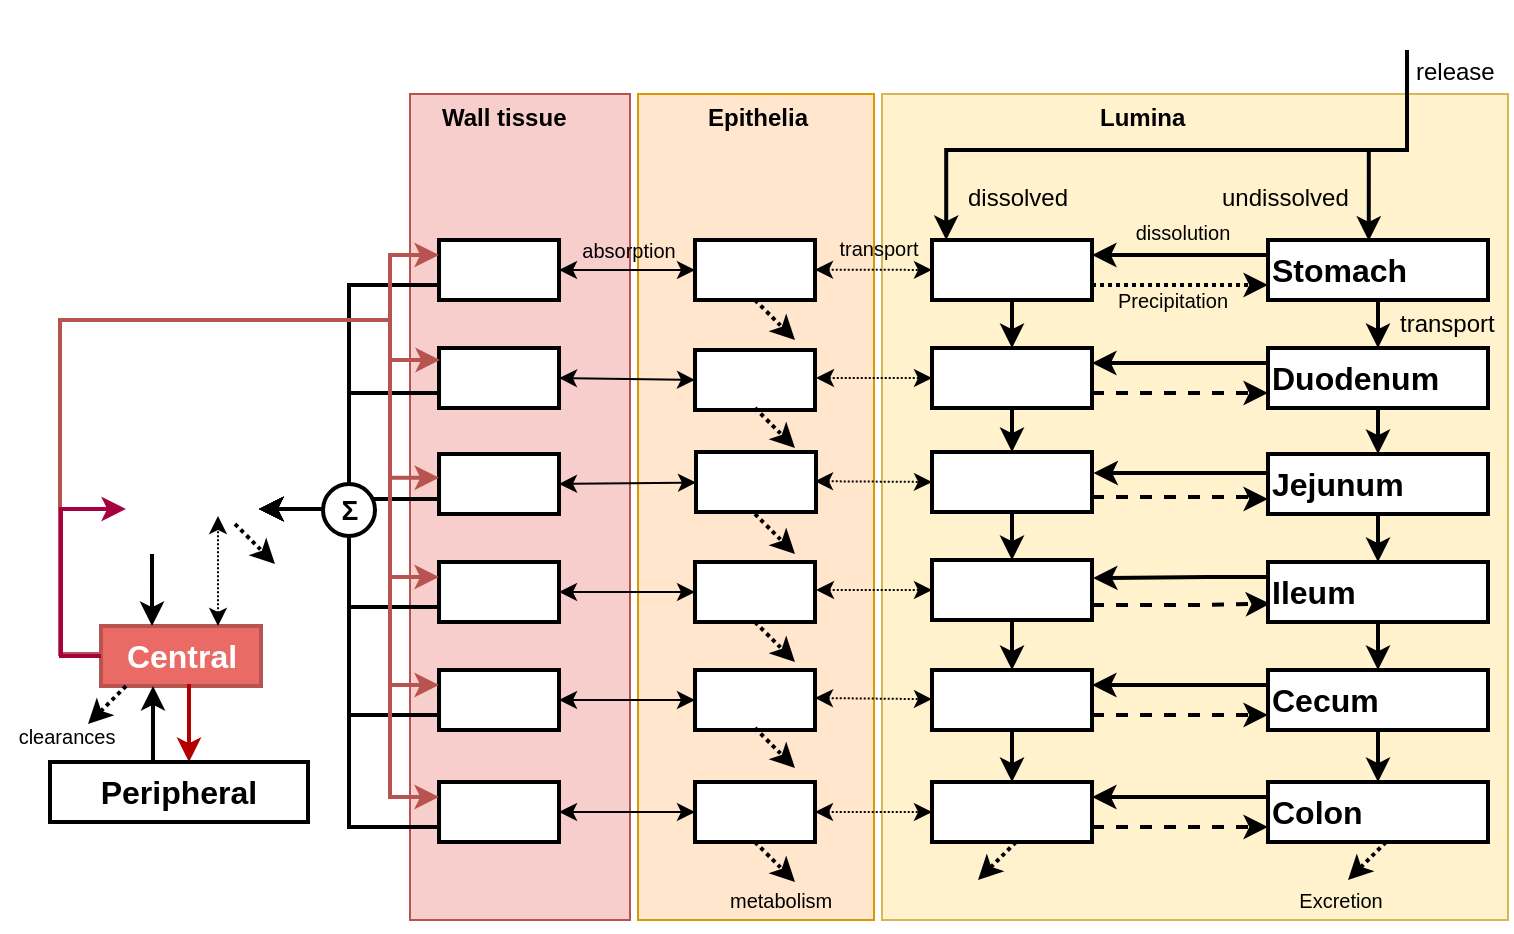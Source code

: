 <mxfile version="14.1.8" type="device"><diagram id="feJDzIhVXhdP_8N3P70W" name="Page-1"><mxGraphModel dx="1185" dy="662" grid="1" gridSize="10" guides="1" tooltips="1" connect="1" arrows="1" fold="1" page="1" pageScale="1" pageWidth="1100" pageHeight="850" math="0" shadow="0"><root><mxCell id="0"/><mxCell id="1" parent="0"/><mxCell id="ovDIgMxL3cKxbNedlY2S-65" value="&lt;font style=&quot;font-size: 16px&quot; color=&quot;#FFFFFF&quot;&gt;&lt;b&gt;Central&lt;/b&gt;&lt;/font&gt;" style="rounded=0;whiteSpace=wrap;html=1;align=center;strokeWidth=2;strokeColor=#b85450;fillColor=#EA6B66;" parent="1" vertex="1"><mxGeometry x="55.5" y="343" width="80" height="30" as="geometry"/></mxCell><mxCell id="BkieEEseHZLEPaHhBwmN-1" value="" style="shape=image;html=1;verticalAlign=top;verticalLabelPosition=bottom;labelBackgroundColor=#ffffff;imageAspect=0;image=https://cdn4.iconfinder.com/data/icons/medical-hand-drawn-1/37/medical_hand_drawn_icon_illustration-24-128.png" parent="1" vertex="1"><mxGeometry x="68" y="258" width="66.5" height="53" as="geometry"/></mxCell><mxCell id="Fu-mbSSyfLyFlv8CxGbZ-14" value="" style="rounded=0;whiteSpace=wrap;html=1;fillColor=#fff2cc;strokeColor=#d6b656;" parent="1" vertex="1"><mxGeometry x="446" y="77" width="313" height="413" as="geometry"/></mxCell><mxCell id="Fu-mbSSyfLyFlv8CxGbZ-13" value="" style="rounded=0;whiteSpace=wrap;html=1;fillColor=#ffe6cc;strokeColor=#d79b00;" parent="1" vertex="1"><mxGeometry x="324" y="77" width="118" height="413" as="geometry"/></mxCell><mxCell id="Fu-mbSSyfLyFlv8CxGbZ-11" value="" style="rounded=0;whiteSpace=wrap;html=1;fillColor=#f8cecc;strokeColor=#b85450;" parent="1" vertex="1"><mxGeometry x="210" y="77" width="110" height="413" as="geometry"/></mxCell><mxCell id="ovDIgMxL3cKxbNedlY2S-122" style="edgeStyle=orthogonalEdgeStyle;rounded=0;orthogonalLoop=1;jettySize=auto;html=1;exitX=0.5;exitY=1;exitDx=0;exitDy=0;entryX=0.5;entryY=0;entryDx=0;entryDy=0;startArrow=none;startFill=0;endArrow=classic;endFill=1;strokeColor=#000000;strokeWidth=2;" parent="1" source="ovDIgMxL3cKxbNedlY2S-1" target="ovDIgMxL3cKxbNedlY2S-2" edge="1"><mxGeometry relative="1" as="geometry"/></mxCell><mxCell id="ovDIgMxL3cKxbNedlY2S-135" style="edgeStyle=orthogonalEdgeStyle;rounded=0;orthogonalLoop=1;jettySize=auto;html=1;exitX=0;exitY=0.25;exitDx=0;exitDy=0;entryX=1;entryY=0.25;entryDx=0;entryDy=0;startArrow=none;startFill=0;endArrow=classic;endFill=1;strokeColor=#000000;strokeWidth=2;" parent="1" source="ovDIgMxL3cKxbNedlY2S-1" target="ovDIgMxL3cKxbNedlY2S-98" edge="1"><mxGeometry relative="1" as="geometry"><mxPoint x="593" y="157.5" as="targetPoint"/></mxGeometry></mxCell><mxCell id="ovDIgMxL3cKxbNedlY2S-1" value="&lt;b&gt;&lt;font style=&quot;font-size: 16px&quot;&gt;Stomach&lt;/font&gt;&lt;/b&gt;" style="rounded=0;whiteSpace=wrap;html=1;align=left;strokeWidth=2;" parent="1" vertex="1"><mxGeometry x="639" y="150" width="110" height="30" as="geometry"/></mxCell><mxCell id="ovDIgMxL3cKxbNedlY2S-123" style="edgeStyle=orthogonalEdgeStyle;rounded=0;orthogonalLoop=1;jettySize=auto;html=1;exitX=0.5;exitY=1;exitDx=0;exitDy=0;entryX=0.5;entryY=0;entryDx=0;entryDy=0;startArrow=none;startFill=0;endArrow=classic;endFill=1;strokeColor=#000000;strokeWidth=2;" parent="1" source="ovDIgMxL3cKxbNedlY2S-2" target="ovDIgMxL3cKxbNedlY2S-3" edge="1"><mxGeometry relative="1" as="geometry"/></mxCell><mxCell id="ovDIgMxL3cKxbNedlY2S-136" style="edgeStyle=orthogonalEdgeStyle;rounded=0;orthogonalLoop=1;jettySize=auto;html=1;exitX=0;exitY=0.25;exitDx=0;exitDy=0;entryX=1;entryY=0.25;entryDx=0;entryDy=0;startArrow=none;startFill=0;endArrow=classic;endFill=1;strokeColor=#000000;strokeWidth=2;" parent="1" source="ovDIgMxL3cKxbNedlY2S-2" target="ovDIgMxL3cKxbNedlY2S-92" edge="1"><mxGeometry relative="1" as="geometry"><mxPoint x="606" y="211.5" as="targetPoint"/></mxGeometry></mxCell><mxCell id="ovDIgMxL3cKxbNedlY2S-2" value="&lt;b&gt;&lt;font style=&quot;font-size: 16px&quot;&gt;Duodenum&lt;/font&gt;&lt;/b&gt;" style="rounded=0;whiteSpace=wrap;html=1;align=left;strokeWidth=2;" parent="1" vertex="1"><mxGeometry x="639" y="204" width="110" height="30" as="geometry"/></mxCell><mxCell id="ovDIgMxL3cKxbNedlY2S-124" style="edgeStyle=orthogonalEdgeStyle;rounded=0;orthogonalLoop=1;jettySize=auto;html=1;exitX=0.5;exitY=1;exitDx=0;exitDy=0;entryX=0.5;entryY=0;entryDx=0;entryDy=0;startArrow=none;startFill=0;endArrow=classic;endFill=1;strokeColor=#000000;strokeWidth=2;" parent="1" source="ovDIgMxL3cKxbNedlY2S-3" target="ovDIgMxL3cKxbNedlY2S-4" edge="1"><mxGeometry relative="1" as="geometry"/></mxCell><mxCell id="ovDIgMxL3cKxbNedlY2S-139" style="edgeStyle=orthogonalEdgeStyle;rounded=0;orthogonalLoop=1;jettySize=auto;html=1;exitX=0;exitY=0.25;exitDx=0;exitDy=0;entryX=1.009;entryY=0.35;entryDx=0;entryDy=0;entryPerimeter=0;startArrow=none;startFill=0;endArrow=classic;endFill=1;strokeColor=#000000;strokeWidth=2;" parent="1" source="ovDIgMxL3cKxbNedlY2S-3" target="ovDIgMxL3cKxbNedlY2S-99" edge="1"><mxGeometry relative="1" as="geometry"><mxPoint x="605.68" y="266.68" as="targetPoint"/><Array as="points"><mxPoint x="639" y="267"/></Array></mxGeometry></mxCell><mxCell id="ovDIgMxL3cKxbNedlY2S-3" value="&lt;font style=&quot;font-size: 16px&quot;&gt;&lt;b&gt;&lt;font style=&quot;font-size: 16px&quot;&gt;Jejunum&lt;/font&gt;&lt;/b&gt;&lt;/font&gt;" style="rounded=0;whiteSpace=wrap;html=1;align=left;strokeWidth=2;" parent="1" vertex="1"><mxGeometry x="639" y="257" width="110" height="30" as="geometry"/></mxCell><mxCell id="ovDIgMxL3cKxbNedlY2S-125" style="edgeStyle=orthogonalEdgeStyle;rounded=0;orthogonalLoop=1;jettySize=auto;html=1;exitX=0.5;exitY=1;exitDx=0;exitDy=0;entryX=0.5;entryY=0;entryDx=0;entryDy=0;startArrow=none;startFill=0;endArrow=classic;endFill=1;strokeColor=#000000;strokeWidth=2;" parent="1" source="ovDIgMxL3cKxbNedlY2S-4" target="ovDIgMxL3cKxbNedlY2S-5" edge="1"><mxGeometry relative="1" as="geometry"/></mxCell><mxCell id="ovDIgMxL3cKxbNedlY2S-140" style="edgeStyle=orthogonalEdgeStyle;rounded=0;orthogonalLoop=1;jettySize=auto;html=1;exitX=0;exitY=0.25;exitDx=0;exitDy=0;startArrow=none;startFill=0;endArrow=classic;endFill=1;strokeColor=#000000;strokeWidth=2;entryX=1.006;entryY=0.302;entryDx=0;entryDy=0;entryPerimeter=0;" parent="1" source="ovDIgMxL3cKxbNedlY2S-4" target="ovDIgMxL3cKxbNedlY2S-100" edge="1"><mxGeometry relative="1" as="geometry"><mxPoint x="574" y="319" as="targetPoint"/><Array as="points"><mxPoint x="609" y="319"/></Array></mxGeometry></mxCell><mxCell id="ovDIgMxL3cKxbNedlY2S-4" value="&lt;font style=&quot;font-size: 16px&quot;&gt;&lt;b&gt;Ileum&lt;/b&gt;&lt;/font&gt;" style="rounded=0;whiteSpace=wrap;html=1;align=left;strokeWidth=2;" parent="1" vertex="1"><mxGeometry x="639" y="311" width="110" height="30" as="geometry"/></mxCell><mxCell id="ovDIgMxL3cKxbNedlY2S-126" style="edgeStyle=orthogonalEdgeStyle;rounded=0;orthogonalLoop=1;jettySize=auto;html=1;exitX=0.5;exitY=1;exitDx=0;exitDy=0;entryX=0.5;entryY=0;entryDx=0;entryDy=0;startArrow=none;startFill=0;endArrow=classic;endFill=1;strokeColor=#000000;strokeWidth=2;" parent="1" source="ovDIgMxL3cKxbNedlY2S-5" target="ovDIgMxL3cKxbNedlY2S-7" edge="1"><mxGeometry relative="1" as="geometry"/></mxCell><mxCell id="ovDIgMxL3cKxbNedlY2S-141" style="edgeStyle=orthogonalEdgeStyle;rounded=0;orthogonalLoop=1;jettySize=auto;html=1;exitX=0;exitY=0.25;exitDx=0;exitDy=0;entryX=1;entryY=0.25;entryDx=0;entryDy=0;startArrow=none;startFill=0;endArrow=classic;endFill=1;strokeColor=#000000;strokeWidth=2;" parent="1" source="ovDIgMxL3cKxbNedlY2S-5" target="ovDIgMxL3cKxbNedlY2S-101" edge="1"><mxGeometry relative="1" as="geometry"><mxPoint x="606" y="372.5" as="targetPoint"/></mxGeometry></mxCell><mxCell id="ovDIgMxL3cKxbNedlY2S-5" value="&lt;b&gt;&lt;font style=&quot;font-size: 16px&quot;&gt;Cecum&lt;/font&gt;&lt;/b&gt;" style="rounded=0;whiteSpace=wrap;html=1;align=left;strokeWidth=2;" parent="1" vertex="1"><mxGeometry x="639" y="365" width="110" height="30" as="geometry"/></mxCell><mxCell id="ovDIgMxL3cKxbNedlY2S-142" style="edgeStyle=orthogonalEdgeStyle;rounded=0;orthogonalLoop=1;jettySize=auto;html=1;exitX=0;exitY=0.25;exitDx=0;exitDy=0;entryX=1;entryY=0.25;entryDx=0;entryDy=0;startArrow=none;startFill=0;endArrow=classic;endFill=1;strokeColor=#000000;strokeWidth=2;" parent="1" source="ovDIgMxL3cKxbNedlY2S-7" target="ovDIgMxL3cKxbNedlY2S-102" edge="1"><mxGeometry relative="1" as="geometry"><mxPoint x="606" y="428.5" as="targetPoint"/></mxGeometry></mxCell><mxCell id="ovDIgMxL3cKxbNedlY2S-7" value="&lt;b&gt;&lt;font style=&quot;font-size: 16px&quot;&gt;Colon&lt;/font&gt;&lt;/b&gt;" style="rounded=0;whiteSpace=wrap;html=1;align=left;strokeWidth=2;" parent="1" vertex="1"><mxGeometry x="639" y="421" width="110" height="30" as="geometry"/></mxCell><mxCell id="ovDIgMxL3cKxbNedlY2S-103" style="edgeStyle=orthogonalEdgeStyle;rounded=0;orthogonalLoop=1;jettySize=auto;html=1;exitX=0.5;exitY=1;exitDx=0;exitDy=0;endArrow=classic;endFill=1;strokeColor=#000000;strokeWidth=2;entryX=0.089;entryY=0.001;entryDx=0;entryDy=0;startArrow=none;startFill=0;entryPerimeter=0;" parent="1" target="ovDIgMxL3cKxbNedlY2S-98" edge="1"><mxGeometry relative="1" as="geometry"><Array as="points"><mxPoint x="709" y="105"/><mxPoint x="478" y="105"/></Array><mxPoint x="708.5" y="55" as="sourcePoint"/></mxGeometry></mxCell><mxCell id="ovDIgMxL3cKxbNedlY2S-104" style="edgeStyle=orthogonalEdgeStyle;rounded=0;orthogonalLoop=1;jettySize=auto;html=1;exitX=0.5;exitY=1;exitDx=0;exitDy=0;startArrow=none;startFill=0;endArrow=classic;endFill=1;strokeColor=#000000;strokeWidth=2;entryX=0.458;entryY=0.013;entryDx=0;entryDy=0;entryPerimeter=0;" parent="1" target="ovDIgMxL3cKxbNedlY2S-1" edge="1"><mxGeometry relative="1" as="geometry"><mxPoint x="674" y="135" as="targetPoint"/><Array as="points"><mxPoint x="709" y="105"/><mxPoint x="689" y="105"/></Array><mxPoint x="708.5" y="55" as="sourcePoint"/></mxGeometry></mxCell><mxCell id="ovDIgMxL3cKxbNedlY2S-21" value="" style="rounded=0;whiteSpace=wrap;html=1;align=left;strokeWidth=2;" parent="1" vertex="1"><mxGeometry x="352.5" y="150" width="60" height="30" as="geometry"/></mxCell><mxCell id="ovDIgMxL3cKxbNedlY2S-22" value="&lt;b&gt;Lumina&lt;/b&gt;" style="text;html=1;" parent="1" vertex="1"><mxGeometry x="553" y="75" width="50" height="20" as="geometry"/></mxCell><mxCell id="ovDIgMxL3cKxbNedlY2S-25" value="&lt;b&gt;Epithelia&lt;/b&gt;" style="text;html=1;" parent="1" vertex="1"><mxGeometry x="356.5" y="75" width="73.5" height="20" as="geometry"/></mxCell><mxCell id="ovDIgMxL3cKxbNedlY2S-28" value="" style="rounded=0;whiteSpace=wrap;html=1;align=left;strokeWidth=2;" parent="1" vertex="1"><mxGeometry x="352.5" y="205" width="60" height="30" as="geometry"/></mxCell><mxCell id="ovDIgMxL3cKxbNedlY2S-31" value="" style="rounded=0;whiteSpace=wrap;html=1;align=left;strokeWidth=2;" parent="1" vertex="1"><mxGeometry x="353" y="256" width="60" height="30" as="geometry"/></mxCell><mxCell id="ovDIgMxL3cKxbNedlY2S-34" value="" style="rounded=0;whiteSpace=wrap;html=1;align=left;strokeWidth=2;" parent="1" vertex="1"><mxGeometry x="352.5" y="311" width="60" height="30" as="geometry"/></mxCell><mxCell id="ovDIgMxL3cKxbNedlY2S-37" value="" style="rounded=0;whiteSpace=wrap;html=1;align=left;strokeWidth=2;" parent="1" vertex="1"><mxGeometry x="352.5" y="365" width="60" height="30" as="geometry"/></mxCell><mxCell id="ovDIgMxL3cKxbNedlY2S-40" value="" style="rounded=0;whiteSpace=wrap;html=1;align=left;strokeWidth=2;" parent="1" vertex="1"><mxGeometry x="352.5" y="421" width="60" height="30" as="geometry"/></mxCell><mxCell id="ovDIgMxL3cKxbNedlY2S-44" value="&lt;b&gt;Wall tissue&lt;br&gt;&lt;/b&gt;" style="text;html=1;strokeColor=none;fillColor=none;align=left;verticalAlign=middle;whiteSpace=wrap;rounded=0;" parent="1" vertex="1"><mxGeometry x="224" y="79" width="65.5" height="20" as="geometry"/></mxCell><mxCell id="ovDIgMxL3cKxbNedlY2S-60" style="edgeStyle=orthogonalEdgeStyle;rounded=0;orthogonalLoop=1;jettySize=auto;html=1;exitX=0;exitY=0.75;exitDx=0;exitDy=0;entryX=1;entryY=0.5;entryDx=0;entryDy=0;strokeWidth=2;strokeColor=#000000;" parent="1" source="ovDIgMxL3cKxbNedlY2S-45" target="BkieEEseHZLEPaHhBwmN-1" edge="1"><mxGeometry relative="1" as="geometry"/></mxCell><mxCell id="ovDIgMxL3cKxbNedlY2S-45" value="" style="rounded=0;whiteSpace=wrap;html=1;align=left;strokeWidth=2;" parent="1" vertex="1"><mxGeometry x="224.5" y="150" width="60" height="30" as="geometry"/></mxCell><mxCell id="ovDIgMxL3cKxbNedlY2S-46" value="" style="endArrow=classic;startArrow=classic;html=1;endFill=1;entryX=0;entryY=0.5;entryDx=0;entryDy=0;" parent="1" target="ovDIgMxL3cKxbNedlY2S-21" edge="1"><mxGeometry width="50" height="50" relative="1" as="geometry"><mxPoint x="284.5" y="165" as="sourcePoint"/><mxPoint x="316.5" y="165" as="targetPoint"/></mxGeometry></mxCell><mxCell id="ovDIgMxL3cKxbNedlY2S-59" style="edgeStyle=orthogonalEdgeStyle;rounded=0;orthogonalLoop=1;jettySize=auto;html=1;exitX=0;exitY=0.75;exitDx=0;exitDy=0;entryX=1;entryY=0.5;entryDx=0;entryDy=0;strokeWidth=2;strokeColor=#000000;" parent="1" source="ovDIgMxL3cKxbNedlY2S-48" target="BkieEEseHZLEPaHhBwmN-1" edge="1"><mxGeometry relative="1" as="geometry"/></mxCell><mxCell id="ovDIgMxL3cKxbNedlY2S-48" value="" style="rounded=0;whiteSpace=wrap;html=1;align=left;strokeWidth=2;" parent="1" vertex="1"><mxGeometry x="224.5" y="204" width="60" height="30" as="geometry"/></mxCell><mxCell id="ovDIgMxL3cKxbNedlY2S-49" value="" style="endArrow=classic;startArrow=classic;html=1;endFill=1;entryX=0;entryY=0.5;entryDx=0;entryDy=0;" parent="1" edge="1" target="ovDIgMxL3cKxbNedlY2S-28"><mxGeometry width="50" height="50" relative="1" as="geometry"><mxPoint x="284.5" y="219" as="sourcePoint"/><mxPoint x="316.5" y="219" as="targetPoint"/></mxGeometry></mxCell><mxCell id="ovDIgMxL3cKxbNedlY2S-61" style="edgeStyle=orthogonalEdgeStyle;rounded=0;orthogonalLoop=1;jettySize=auto;html=1;exitX=0;exitY=0.75;exitDx=0;exitDy=0;entryX=1;entryY=0.5;entryDx=0;entryDy=0;strokeWidth=2;fillColor=#e1d5e7;strokeColor=#000000;" parent="1" source="ovDIgMxL3cKxbNedlY2S-50" target="BkieEEseHZLEPaHhBwmN-1" edge="1"><mxGeometry relative="1" as="geometry"/></mxCell><mxCell id="ovDIgMxL3cKxbNedlY2S-50" value="" style="rounded=0;whiteSpace=wrap;html=1;align=left;strokeWidth=2;" parent="1" vertex="1"><mxGeometry x="224.5" y="257" width="60" height="30" as="geometry"/></mxCell><mxCell id="ovDIgMxL3cKxbNedlY2S-51" value="" style="endArrow=classic;startArrow=classic;html=1;exitX=1;exitY=0.5;exitDx=0;exitDy=0;endFill=1;" parent="1" source="ovDIgMxL3cKxbNedlY2S-50" edge="1" target="ovDIgMxL3cKxbNedlY2S-31"><mxGeometry width="50" height="50" relative="1" as="geometry"><mxPoint x="276.5" y="271.66" as="sourcePoint"/><mxPoint x="316.5" y="272" as="targetPoint"/></mxGeometry></mxCell><mxCell id="BkieEEseHZLEPaHhBwmN-5" style="edgeStyle=orthogonalEdgeStyle;rounded=0;orthogonalLoop=1;jettySize=auto;html=1;exitX=0;exitY=0.75;exitDx=0;exitDy=0;entryX=1;entryY=0.5;entryDx=0;entryDy=0;strokeWidth=2;" parent="1" source="ovDIgMxL3cKxbNedlY2S-52" target="BkieEEseHZLEPaHhBwmN-1" edge="1"><mxGeometry relative="1" as="geometry"/></mxCell><mxCell id="ovDIgMxL3cKxbNedlY2S-52" value="" style="rounded=0;whiteSpace=wrap;html=1;align=left;strokeWidth=2;" parent="1" vertex="1"><mxGeometry x="224.5" y="311" width="60" height="30" as="geometry"/></mxCell><mxCell id="ovDIgMxL3cKxbNedlY2S-53" value="" style="endArrow=classic;startArrow=classic;html=1;exitX=1;exitY=0.5;exitDx=0;exitDy=0;endFill=1;entryX=0;entryY=0.5;entryDx=0;entryDy=0;" parent="1" source="ovDIgMxL3cKxbNedlY2S-52" edge="1" target="ovDIgMxL3cKxbNedlY2S-34"><mxGeometry width="50" height="50" relative="1" as="geometry"><mxPoint x="276.5" y="325.66" as="sourcePoint"/><mxPoint x="316.5" y="326" as="targetPoint"/></mxGeometry></mxCell><mxCell id="BkieEEseHZLEPaHhBwmN-7" style="edgeStyle=orthogonalEdgeStyle;rounded=0;orthogonalLoop=1;jettySize=auto;html=1;exitX=0;exitY=0.75;exitDx=0;exitDy=0;entryX=1;entryY=0.5;entryDx=0;entryDy=0;strokeWidth=2;" parent="1" source="ovDIgMxL3cKxbNedlY2S-54" target="BkieEEseHZLEPaHhBwmN-1" edge="1"><mxGeometry relative="1" as="geometry"/></mxCell><mxCell id="ovDIgMxL3cKxbNedlY2S-54" value="" style="rounded=0;whiteSpace=wrap;html=1;align=left;strokeWidth=2;" parent="1" vertex="1"><mxGeometry x="224.5" y="365" width="60" height="30" as="geometry"/></mxCell><mxCell id="ovDIgMxL3cKxbNedlY2S-55" value="" style="endArrow=classic;startArrow=classic;html=1;exitX=1;exitY=0.5;exitDx=0;exitDy=0;endFill=1;entryX=0;entryY=0.5;entryDx=0;entryDy=0;" parent="1" source="ovDIgMxL3cKxbNedlY2S-54" edge="1" target="ovDIgMxL3cKxbNedlY2S-37"><mxGeometry width="50" height="50" relative="1" as="geometry"><mxPoint x="276.5" y="379.66" as="sourcePoint"/><mxPoint x="316.5" y="380" as="targetPoint"/></mxGeometry></mxCell><mxCell id="BkieEEseHZLEPaHhBwmN-6" style="edgeStyle=orthogonalEdgeStyle;rounded=0;orthogonalLoop=1;jettySize=auto;html=1;exitX=0;exitY=0.75;exitDx=0;exitDy=0;entryX=1;entryY=0.5;entryDx=0;entryDy=0;strokeWidth=2;" parent="1" source="ovDIgMxL3cKxbNedlY2S-56" target="BkieEEseHZLEPaHhBwmN-1" edge="1"><mxGeometry relative="1" as="geometry"/></mxCell><mxCell id="ovDIgMxL3cKxbNedlY2S-56" value="" style="rounded=0;whiteSpace=wrap;html=1;align=left;strokeWidth=2;" parent="1" vertex="1"><mxGeometry x="224.5" y="421" width="60" height="30" as="geometry"/></mxCell><mxCell id="ovDIgMxL3cKxbNedlY2S-57" value="" style="endArrow=classic;startArrow=classic;html=1;endFill=1;entryX=0;entryY=0.5;entryDx=0;entryDy=0;" parent="1" edge="1" target="ovDIgMxL3cKxbNedlY2S-40"><mxGeometry width="50" height="50" relative="1" as="geometry"><mxPoint x="284.5" y="436" as="sourcePoint"/><mxPoint x="316.5" y="436" as="targetPoint"/></mxGeometry></mxCell><mxCell id="ovDIgMxL3cKxbNedlY2S-146" style="edgeStyle=orthogonalEdgeStyle;rounded=0;orthogonalLoop=1;jettySize=auto;html=1;entryX=0.194;entryY=0;entryDx=0;entryDy=0;startArrow=none;startFill=0;endArrow=classic;endFill=1;strokeColor=#000000;strokeWidth=2;entryPerimeter=0;" parent="1" edge="1"><mxGeometry relative="1" as="geometry"><mxPoint x="81" y="320" as="sourcePoint"/><mxPoint x="81.02" y="343" as="targetPoint"/><Array as="points"><mxPoint x="81" y="307"/></Array></mxGeometry></mxCell><mxCell id="ovDIgMxL3cKxbNedlY2S-148" style="edgeStyle=orthogonalEdgeStyle;rounded=0;orthogonalLoop=1;jettySize=auto;html=1;exitX=0;exitY=0.5;exitDx=0;exitDy=0;entryX=0;entryY=0.25;entryDx=0;entryDy=0;startArrow=none;startFill=0;endArrow=classic;endFill=1;strokeColor=#b85450;strokeWidth=2;fillColor=#f8cecc;" parent="1" source="ovDIgMxL3cKxbNedlY2S-65" target="ovDIgMxL3cKxbNedlY2S-45" edge="1"><mxGeometry relative="1" as="geometry"><Array as="points"><mxPoint x="35" y="357"/><mxPoint x="35" y="190"/><mxPoint x="200" y="190"/><mxPoint x="200" y="158"/></Array></mxGeometry></mxCell><mxCell id="ovDIgMxL3cKxbNedlY2S-149" style="edgeStyle=orthogonalEdgeStyle;rounded=0;orthogonalLoop=1;jettySize=auto;html=1;exitX=0;exitY=0.5;exitDx=0;exitDy=0;startArrow=none;startFill=0;endArrow=classic;endFill=1;strokeColor=#b85450;strokeWidth=2;fillColor=#f8cecc;" parent="1" source="ovDIgMxL3cKxbNedlY2S-65" edge="1"><mxGeometry relative="1" as="geometry"><mxPoint x="225" y="210" as="targetPoint"/><Array as="points"><mxPoint x="35" y="357"/><mxPoint x="35" y="190"/><mxPoint x="200" y="190"/><mxPoint x="200" y="210"/></Array></mxGeometry></mxCell><mxCell id="ovDIgMxL3cKxbNedlY2S-150" style="edgeStyle=orthogonalEdgeStyle;rounded=0;orthogonalLoop=1;jettySize=auto;html=1;exitX=0;exitY=0.5;exitDx=0;exitDy=0;entryX=0.001;entryY=0.395;entryDx=0;entryDy=0;entryPerimeter=0;startArrow=none;startFill=0;endArrow=classic;endFill=1;strokeColor=#b85450;strokeWidth=2;fillColor=#f8cecc;" parent="1" source="ovDIgMxL3cKxbNedlY2S-65" target="ovDIgMxL3cKxbNedlY2S-50" edge="1"><mxGeometry relative="1" as="geometry"><Array as="points"><mxPoint x="35" y="357"/><mxPoint x="35" y="190"/><mxPoint x="200" y="190"/><mxPoint x="200" y="269"/></Array></mxGeometry></mxCell><mxCell id="ovDIgMxL3cKxbNedlY2S-151" style="edgeStyle=orthogonalEdgeStyle;rounded=0;orthogonalLoop=1;jettySize=auto;html=1;exitX=0;exitY=0.5;exitDx=0;exitDy=0;entryX=0;entryY=0.25;entryDx=0;entryDy=0;startArrow=none;startFill=0;endArrow=classic;endFill=1;strokeColor=#b85450;strokeWidth=2;fillColor=#f8cecc;" parent="1" source="ovDIgMxL3cKxbNedlY2S-65" target="ovDIgMxL3cKxbNedlY2S-52" edge="1"><mxGeometry relative="1" as="geometry"><Array as="points"><mxPoint x="35" y="357"/><mxPoint x="35" y="190"/><mxPoint x="200" y="190"/><mxPoint x="200" y="319"/></Array></mxGeometry></mxCell><mxCell id="ovDIgMxL3cKxbNedlY2S-152" style="edgeStyle=orthogonalEdgeStyle;rounded=0;orthogonalLoop=1;jettySize=auto;html=1;exitX=0;exitY=0.5;exitDx=0;exitDy=0;entryX=0;entryY=0.25;entryDx=0;entryDy=0;startArrow=none;startFill=0;endArrow=classic;endFill=1;strokeColor=#b85450;strokeWidth=2;fillColor=#f8cecc;" parent="1" source="ovDIgMxL3cKxbNedlY2S-65" target="ovDIgMxL3cKxbNedlY2S-54" edge="1"><mxGeometry relative="1" as="geometry"><Array as="points"><mxPoint x="35" y="357"/><mxPoint x="35" y="190"/><mxPoint x="200" y="190"/><mxPoint x="200" y="373"/></Array></mxGeometry></mxCell><mxCell id="ovDIgMxL3cKxbNedlY2S-153" style="edgeStyle=orthogonalEdgeStyle;rounded=0;orthogonalLoop=1;jettySize=auto;html=1;exitX=0;exitY=0.5;exitDx=0;exitDy=0;entryX=0;entryY=0.25;entryDx=0;entryDy=0;startArrow=none;startFill=0;endArrow=classic;endFill=1;strokeColor=#b85450;strokeWidth=2;fillColor=#f8cecc;" parent="1" source="ovDIgMxL3cKxbNedlY2S-65" target="ovDIgMxL3cKxbNedlY2S-56" edge="1"><mxGeometry relative="1" as="geometry"><Array as="points"><mxPoint x="35" y="357"/><mxPoint x="35" y="190"/><mxPoint x="200" y="190"/><mxPoint x="200" y="429"/></Array></mxGeometry></mxCell><mxCell id="ovDIgMxL3cKxbNedlY2S-157" style="edgeStyle=orthogonalEdgeStyle;rounded=0;orthogonalLoop=1;jettySize=auto;html=1;exitX=0.5;exitY=1;exitDx=0;exitDy=0;entryX=0.5;entryY=0;entryDx=0;entryDy=0;startArrow=none;startFill=0;endArrow=classic;endFill=1;strokeColor=#B20000;strokeWidth=2;fillColor=#e51400;" parent="1" edge="1"><mxGeometry relative="1" as="geometry"><mxPoint x="98.5" y="373" as="sourcePoint"/><mxPoint x="99.5" y="411" as="targetPoint"/></mxGeometry></mxCell><mxCell id="p6-bdPZ63ky-ybwh63Q7-3" style="edgeStyle=orthogonalEdgeStyle;rounded=0;orthogonalLoop=1;jettySize=auto;html=1;exitX=0;exitY=0.5;exitDx=0;exitDy=0;entryX=0;entryY=0.5;entryDx=0;entryDy=0;fillColor=#d80073;strokeColor=#A50040;strokeWidth=2;" parent="1" source="ovDIgMxL3cKxbNedlY2S-65" target="BkieEEseHZLEPaHhBwmN-1" edge="1"><mxGeometry relative="1" as="geometry"/></mxCell><mxCell id="ovDIgMxL3cKxbNedlY2S-79" style="edgeStyle=orthogonalEdgeStyle;rounded=0;orthogonalLoop=1;jettySize=auto;html=1;entryX=0.5;entryY=1;entryDx=0;entryDy=0;strokeColor=#000000;strokeWidth=2;" parent="1" edge="1"><mxGeometry relative="1" as="geometry"><mxPoint x="81.5" y="418" as="sourcePoint"/><mxPoint x="81.5" y="373" as="targetPoint"/><Array as="points"><mxPoint x="81.5" y="397"/><mxPoint x="81.5" y="397"/></Array></mxGeometry></mxCell><mxCell id="ovDIgMxL3cKxbNedlY2S-77" value="&lt;font style=&quot;font-size: 16px&quot;&gt;&lt;b&gt;Peripheral&lt;/b&gt;&lt;/font&gt;" style="rounded=0;whiteSpace=wrap;html=1;align=center;strokeWidth=2;" parent="1" vertex="1"><mxGeometry x="30" y="411" width="129" height="30" as="geometry"/></mxCell><mxCell id="ovDIgMxL3cKxbNedlY2S-81" value="" style="endArrow=classic;html=1;dashed=1;strokeColor=#000000;strokeWidth=2;dashPattern=1 1;" parent="1" edge="1"><mxGeometry width="50" height="50" relative="1" as="geometry"><mxPoint x="382.5" y="451" as="sourcePoint"/><mxPoint x="402.5" y="471" as="targetPoint"/><Array as="points"><mxPoint x="392.5" y="461"/></Array></mxGeometry></mxCell><mxCell id="ovDIgMxL3cKxbNedlY2S-82" value="" style="endArrow=classic;html=1;dashed=1;strokeColor=#000000;strokeWidth=2;dashPattern=1 1;" parent="1" edge="1"><mxGeometry width="50" height="50" relative="1" as="geometry"><mxPoint x="382.5" y="394" as="sourcePoint"/><mxPoint x="402.5" y="414" as="targetPoint"/><Array as="points"><mxPoint x="392.5" y="404"/></Array></mxGeometry></mxCell><mxCell id="ovDIgMxL3cKxbNedlY2S-83" value="" style="endArrow=classic;html=1;dashed=1;strokeColor=#000000;strokeWidth=2;dashPattern=1 1;" parent="1" edge="1"><mxGeometry width="50" height="50" relative="1" as="geometry"><mxPoint x="382.5" y="341" as="sourcePoint"/><mxPoint x="402.5" y="361.0" as="targetPoint"/><Array as="points"><mxPoint x="392.5" y="351"/></Array></mxGeometry></mxCell><mxCell id="ovDIgMxL3cKxbNedlY2S-84" value="" style="endArrow=classic;html=1;dashed=1;strokeColor=#000000;strokeWidth=2;dashPattern=1 1;" parent="1" edge="1"><mxGeometry width="50" height="50" relative="1" as="geometry"><mxPoint x="382.5" y="287" as="sourcePoint"/><mxPoint x="402.5" y="307.0" as="targetPoint"/><Array as="points"><mxPoint x="392.5" y="297"/></Array></mxGeometry></mxCell><mxCell id="ovDIgMxL3cKxbNedlY2S-85" value="" style="endArrow=classic;html=1;dashed=1;strokeColor=#000000;strokeWidth=2;dashPattern=1 1;" parent="1" edge="1"><mxGeometry width="50" height="50" relative="1" as="geometry"><mxPoint x="382.5" y="234" as="sourcePoint"/><mxPoint x="402.5" y="254.0" as="targetPoint"/><Array as="points"><mxPoint x="392.5" y="244"/></Array></mxGeometry></mxCell><mxCell id="ovDIgMxL3cKxbNedlY2S-86" value="" style="endArrow=classic;html=1;dashed=1;strokeColor=#000000;strokeWidth=2;dashPattern=1 1;" parent="1" edge="1"><mxGeometry width="50" height="50" relative="1" as="geometry"><mxPoint x="382.5" y="180" as="sourcePoint"/><mxPoint x="402.5" y="200.0" as="targetPoint"/><Array as="points"><mxPoint x="392.5" y="190"/></Array></mxGeometry></mxCell><mxCell id="ovDIgMxL3cKxbNedlY2S-90" value="&lt;b&gt;&lt;font style=&quot;font-size: 14px&quot;&gt;Σ&lt;/font&gt;&lt;/b&gt;" style="ellipse;whiteSpace=wrap;html=1;aspect=fixed;strokeWidth=2;align=center;" parent="1" vertex="1"><mxGeometry x="166.5" y="272" width="26" height="26" as="geometry"/></mxCell><mxCell id="ovDIgMxL3cKxbNedlY2S-105" style="edgeStyle=orthogonalEdgeStyle;rounded=0;orthogonalLoop=1;jettySize=auto;html=1;exitX=1;exitY=0.75;exitDx=0;exitDy=0;entryX=0;entryY=0.75;entryDx=0;entryDy=0;startArrow=none;startFill=0;endArrow=classic;endFill=1;strokeColor=#000000;strokeWidth=2;dashed=1;" parent="1" source="ovDIgMxL3cKxbNedlY2S-92" target="ovDIgMxL3cKxbNedlY2S-2" edge="1"><mxGeometry relative="1" as="geometry"><mxPoint x="606" y="226.5" as="sourcePoint"/></mxGeometry></mxCell><mxCell id="ovDIgMxL3cKxbNedlY2S-93" value="undissolved" style="text;html=1;" parent="1" vertex="1"><mxGeometry x="614" y="115" width="50" height="20" as="geometry"/></mxCell><mxCell id="ovDIgMxL3cKxbNedlY2S-95" value="dissolved" style="text;html=1;" parent="1" vertex="1"><mxGeometry x="487" y="115" width="50" height="20" as="geometry"/></mxCell><mxCell id="ovDIgMxL3cKxbNedlY2S-111" style="edgeStyle=orthogonalEdgeStyle;rounded=0;orthogonalLoop=1;jettySize=auto;html=1;exitX=1;exitY=0.75;exitDx=0;exitDy=0;entryX=0;entryY=0.75;entryDx=0;entryDy=0;startArrow=none;startFill=0;endArrow=classic;endFill=1;strokeColor=#000000;strokeWidth=2;dashed=1;dashPattern=1 1;" parent="1" source="ovDIgMxL3cKxbNedlY2S-98" target="ovDIgMxL3cKxbNedlY2S-1" edge="1"><mxGeometry relative="1" as="geometry"><mxPoint x="593" y="172.5" as="sourcePoint"/></mxGeometry></mxCell><mxCell id="ovDIgMxL3cKxbNedlY2S-127" style="edgeStyle=orthogonalEdgeStyle;rounded=0;orthogonalLoop=1;jettySize=auto;html=1;exitX=0.5;exitY=1;exitDx=0;exitDy=0;entryX=0.5;entryY=0;entryDx=0;entryDy=0;startArrow=none;startFill=0;endArrow=classic;endFill=1;strokeColor=#000000;strokeWidth=2;" parent="1" source="ovDIgMxL3cKxbNedlY2S-98" target="ovDIgMxL3cKxbNedlY2S-92" edge="1"><mxGeometry relative="1" as="geometry"/></mxCell><mxCell id="ovDIgMxL3cKxbNedlY2S-98" value="" style="rounded=0;whiteSpace=wrap;html=1;align=left;strokeWidth=2;" parent="1" vertex="1"><mxGeometry x="471" y="150" width="80" height="30" as="geometry"/></mxCell><mxCell id="ovDIgMxL3cKxbNedlY2S-107" style="edgeStyle=orthogonalEdgeStyle;rounded=0;orthogonalLoop=1;jettySize=auto;html=1;exitX=1;exitY=0.75;exitDx=0;exitDy=0;entryX=0;entryY=0.75;entryDx=0;entryDy=0;startArrow=none;startFill=0;endArrow=classic;endFill=1;strokeColor=#000000;strokeWidth=2;dashed=1;" parent="1" source="ovDIgMxL3cKxbNedlY2S-99" target="ovDIgMxL3cKxbNedlY2S-3" edge="1"><mxGeometry relative="1" as="geometry"><mxPoint x="606" y="278.5" as="sourcePoint"/><Array as="points"><mxPoint x="629" y="279"/></Array></mxGeometry></mxCell><mxCell id="ovDIgMxL3cKxbNedlY2S-129" style="edgeStyle=orthogonalEdgeStyle;rounded=0;orthogonalLoop=1;jettySize=auto;html=1;exitX=0.5;exitY=1;exitDx=0;exitDy=0;entryX=0.5;entryY=0;entryDx=0;entryDy=0;startArrow=none;startFill=0;endArrow=classic;endFill=1;strokeColor=#000000;strokeWidth=2;" parent="1" source="ovDIgMxL3cKxbNedlY2S-99" target="ovDIgMxL3cKxbNedlY2S-100" edge="1"><mxGeometry relative="1" as="geometry"/></mxCell><mxCell id="ovDIgMxL3cKxbNedlY2S-99" value="" style="rounded=0;whiteSpace=wrap;html=1;align=left;strokeWidth=2;" parent="1" vertex="1"><mxGeometry x="471" y="256" width="80" height="30" as="geometry"/></mxCell><mxCell id="ovDIgMxL3cKxbNedlY2S-108" style="edgeStyle=orthogonalEdgeStyle;rounded=0;orthogonalLoop=1;jettySize=auto;html=1;exitX=1;exitY=0.75;exitDx=0;exitDy=0;startArrow=none;startFill=0;endArrow=classic;endFill=1;strokeColor=#000000;strokeWidth=2;dashed=1;entryX=0.01;entryY=0.695;entryDx=0;entryDy=0;entryPerimeter=0;" parent="1" source="ovDIgMxL3cKxbNedlY2S-100" target="ovDIgMxL3cKxbNedlY2S-4" edge="1"><mxGeometry relative="1" as="geometry"><mxPoint x="606" y="332.5" as="sourcePoint"/><mxPoint x="614" y="334" as="targetPoint"/><Array as="points"><mxPoint x="606" y="333"/></Array></mxGeometry></mxCell><mxCell id="ovDIgMxL3cKxbNedlY2S-130" style="edgeStyle=orthogonalEdgeStyle;rounded=0;orthogonalLoop=1;jettySize=auto;html=1;exitX=0.5;exitY=1;exitDx=0;exitDy=0;entryX=0.5;entryY=0;entryDx=0;entryDy=0;startArrow=none;startFill=0;endArrow=classic;endFill=1;strokeColor=#000000;strokeWidth=2;" parent="1" source="ovDIgMxL3cKxbNedlY2S-100" target="ovDIgMxL3cKxbNedlY2S-101" edge="1"><mxGeometry relative="1" as="geometry"/></mxCell><mxCell id="ovDIgMxL3cKxbNedlY2S-100" value="" style="rounded=0;whiteSpace=wrap;html=1;align=left;strokeWidth=2;" parent="1" vertex="1"><mxGeometry x="471" y="310" width="80" height="30" as="geometry"/></mxCell><mxCell id="ovDIgMxL3cKxbNedlY2S-109" style="edgeStyle=orthogonalEdgeStyle;rounded=0;orthogonalLoop=1;jettySize=auto;html=1;exitX=1;exitY=0.75;exitDx=0;exitDy=0;entryX=0;entryY=0.75;entryDx=0;entryDy=0;startArrow=none;startFill=0;endArrow=classic;endFill=1;strokeColor=#000000;strokeWidth=2;dashed=1;" parent="1" source="ovDIgMxL3cKxbNedlY2S-101" target="ovDIgMxL3cKxbNedlY2S-5" edge="1"><mxGeometry relative="1" as="geometry"><mxPoint x="606" y="387.5" as="sourcePoint"/></mxGeometry></mxCell><mxCell id="ovDIgMxL3cKxbNedlY2S-131" style="edgeStyle=orthogonalEdgeStyle;rounded=0;orthogonalLoop=1;jettySize=auto;html=1;exitX=0.5;exitY=1;exitDx=0;exitDy=0;startArrow=none;startFill=0;endArrow=classic;endFill=1;strokeColor=#000000;strokeWidth=2;" parent="1" source="ovDIgMxL3cKxbNedlY2S-101" target="ovDIgMxL3cKxbNedlY2S-102" edge="1"><mxGeometry relative="1" as="geometry"/></mxCell><mxCell id="ovDIgMxL3cKxbNedlY2S-101" value="" style="rounded=0;whiteSpace=wrap;html=1;align=left;strokeWidth=2;" parent="1" vertex="1"><mxGeometry x="471" y="365" width="80" height="30" as="geometry"/></mxCell><mxCell id="ovDIgMxL3cKxbNedlY2S-110" style="edgeStyle=orthogonalEdgeStyle;rounded=0;orthogonalLoop=1;jettySize=auto;html=1;exitX=1;exitY=0.75;exitDx=0;exitDy=0;entryX=0;entryY=0.75;entryDx=0;entryDy=0;startArrow=none;startFill=0;endArrow=classic;endFill=1;strokeColor=#000000;strokeWidth=2;dashed=1;" parent="1" source="ovDIgMxL3cKxbNedlY2S-102" target="ovDIgMxL3cKxbNedlY2S-7" edge="1"><mxGeometry relative="1" as="geometry"><mxPoint x="606" y="443.5" as="sourcePoint"/></mxGeometry></mxCell><mxCell id="ovDIgMxL3cKxbNedlY2S-102" value="" style="rounded=0;whiteSpace=wrap;html=1;align=left;strokeWidth=2;" parent="1" vertex="1"><mxGeometry x="471" y="421" width="80" height="30" as="geometry"/></mxCell><mxCell id="ovDIgMxL3cKxbNedlY2S-128" style="edgeStyle=orthogonalEdgeStyle;rounded=0;orthogonalLoop=1;jettySize=auto;html=1;exitX=0.5;exitY=1;exitDx=0;exitDy=0;entryX=0.5;entryY=0;entryDx=0;entryDy=0;startArrow=none;startFill=0;endArrow=classic;endFill=1;strokeColor=#000000;strokeWidth=2;" parent="1" source="ovDIgMxL3cKxbNedlY2S-92" target="ovDIgMxL3cKxbNedlY2S-99" edge="1"><mxGeometry relative="1" as="geometry"/></mxCell><mxCell id="ovDIgMxL3cKxbNedlY2S-92" value="" style="rounded=0;whiteSpace=wrap;html=1;align=left;strokeWidth=2;" parent="1" vertex="1"><mxGeometry x="471" y="204" width="80" height="30" as="geometry"/></mxCell><mxCell id="ovDIgMxL3cKxbNedlY2S-159" value="" style="endArrow=classic;html=1;strokeColor=#000000;strokeWidth=2;dashed=1;endSize=6;dashPattern=1 1;" parent="1" edge="1"><mxGeometry width="50" height="50" relative="1" as="geometry"><mxPoint x="513" y="451" as="sourcePoint"/><mxPoint x="494" y="470" as="targetPoint"/></mxGeometry></mxCell><mxCell id="ovDIgMxL3cKxbNedlY2S-160" value="" style="endArrow=classic;html=1;strokeColor=#000000;strokeWidth=2;dashed=1;endSize=6;dashPattern=1 1;" parent="1" edge="1"><mxGeometry width="50" height="50" relative="1" as="geometry"><mxPoint x="698" y="451" as="sourcePoint"/><mxPoint x="679" y="470" as="targetPoint"/></mxGeometry></mxCell><mxCell id="ovDIgMxL3cKxbNedlY2S-164" value="dissolution" style="text;html=1;align=center;fontSize=10;" parent="1" vertex="1"><mxGeometry x="551" y="134" width="90" height="20" as="geometry"/></mxCell><mxCell id="ovDIgMxL3cKxbNedlY2S-165" value="Precipitation" style="text;html=1;align=center;fontSize=10;" parent="1" vertex="1"><mxGeometry x="546" y="168" width="90" height="20" as="geometry"/></mxCell><mxCell id="ovDIgMxL3cKxbNedlY2S-167" value="" style="endArrow=classic;html=1;dashed=1;strokeColor=#000000;strokeWidth=2;dashPattern=1 1;" parent="1" edge="1"><mxGeometry width="50" height="50" relative="1" as="geometry"><mxPoint x="122.5" y="292" as="sourcePoint"/><mxPoint x="142.5" y="312.0" as="targetPoint"/><Array as="points"><mxPoint x="132.5" y="302"/></Array></mxGeometry></mxCell><mxCell id="ovDIgMxL3cKxbNedlY2S-168" value="release" style="text;html=1;" parent="1" vertex="1"><mxGeometry x="711" y="52" width="50" height="20" as="geometry"/></mxCell><mxCell id="Fu-mbSSyfLyFlv8CxGbZ-1" value="" style="endArrow=classic;startArrow=classic;html=1;exitX=0.681;exitY=0;exitDx=0;exitDy=0;exitPerimeter=0;dashed=1;dashPattern=1 1;strokeWidth=1;" parent="1" edge="1"><mxGeometry width="50" height="50" relative="1" as="geometry"><mxPoint x="114" y="343" as="sourcePoint"/><mxPoint x="114" y="288" as="targetPoint"/></mxGeometry></mxCell><mxCell id="Fu-mbSSyfLyFlv8CxGbZ-4" value="" style="endArrow=classic;startArrow=classic;html=1;dashed=1;dashPattern=1 1;" parent="1" edge="1" target="ovDIgMxL3cKxbNedlY2S-98"><mxGeometry width="50" height="50" relative="1" as="geometry"><mxPoint x="412.5" y="164.88" as="sourcePoint"/><mxPoint x="448" y="164.88" as="targetPoint"/></mxGeometry></mxCell><mxCell id="Fu-mbSSyfLyFlv8CxGbZ-5" value="" style="endArrow=classic;startArrow=classic;html=1;dashed=1;dashPattern=1 1;entryX=0;entryY=0.5;entryDx=0;entryDy=0;" parent="1" edge="1" target="ovDIgMxL3cKxbNedlY2S-92"><mxGeometry width="50" height="50" relative="1" as="geometry"><mxPoint x="413" y="219" as="sourcePoint"/><mxPoint x="448" y="217.77" as="targetPoint"/></mxGeometry></mxCell><mxCell id="Fu-mbSSyfLyFlv8CxGbZ-6" value="" style="endArrow=classic;startArrow=classic;html=1;dashed=1;dashPattern=1 1;entryX=0;entryY=0.5;entryDx=0;entryDy=0;" parent="1" edge="1" target="ovDIgMxL3cKxbNedlY2S-99"><mxGeometry width="50" height="50" relative="1" as="geometry"><mxPoint x="412.5" y="270.6" as="sourcePoint"/><mxPoint x="448" y="270.6" as="targetPoint"/></mxGeometry></mxCell><mxCell id="Fu-mbSSyfLyFlv8CxGbZ-7" value="" style="endArrow=classic;startArrow=classic;html=1;dashed=1;dashPattern=1 1;entryX=0;entryY=0.5;entryDx=0;entryDy=0;" parent="1" edge="1" target="ovDIgMxL3cKxbNedlY2S-100"><mxGeometry width="50" height="50" relative="1" as="geometry"><mxPoint x="413" y="325" as="sourcePoint"/><mxPoint x="448" y="323.6" as="targetPoint"/></mxGeometry></mxCell><mxCell id="Fu-mbSSyfLyFlv8CxGbZ-8" value="" style="endArrow=classic;startArrow=classic;html=1;dashed=1;dashPattern=1 1;" parent="1" edge="1" target="ovDIgMxL3cKxbNedlY2S-101"><mxGeometry width="50" height="50" relative="1" as="geometry"><mxPoint x="412.5" y="379.0" as="sourcePoint"/><mxPoint x="448" y="379.0" as="targetPoint"/></mxGeometry></mxCell><mxCell id="Fu-mbSSyfLyFlv8CxGbZ-9" value="" style="endArrow=classic;startArrow=classic;html=1;dashed=1;dashPattern=1 1;entryX=0;entryY=0.5;entryDx=0;entryDy=0;" parent="1" edge="1" target="ovDIgMxL3cKxbNedlY2S-102"><mxGeometry width="50" height="50" relative="1" as="geometry"><mxPoint x="412.5" y="436.0" as="sourcePoint"/><mxPoint x="448" y="436.0" as="targetPoint"/></mxGeometry></mxCell><mxCell id="Fu-mbSSyfLyFlv8CxGbZ-86" value="" style="shape=image;html=1;verticalAlign=top;verticalLabelPosition=bottom;labelBackgroundColor=#ffffff;imageAspect=0;aspect=fixed;image=https://cdn1.iconfinder.com/data/icons/hospital-52/32/6-128.png;fillColor=#EA6B66;" parent="1" vertex="1"><mxGeometry x="679" y="30" width="40" height="40" as="geometry"/></mxCell><mxCell id="BkieEEseHZLEPaHhBwmN-15" value="Excretion" style="text;html=1;align=center;fontSize=10;" parent="1" vertex="1"><mxGeometry x="603" y="467.5" width="144" height="27" as="geometry"/></mxCell><mxCell id="BkieEEseHZLEPaHhBwmN-16" value="&lt;font style=&quot;font-size: 10px&quot;&gt;metabolism&lt;/font&gt;" style="text;html=1;" parent="1" vertex="1"><mxGeometry x="368" y="466" width="80" height="30" as="geometry"/></mxCell><mxCell id="BkieEEseHZLEPaHhBwmN-17" value="" style="endArrow=classic;html=1;strokeColor=#000000;strokeWidth=2;dashed=1;endSize=6;dashPattern=1 1;" parent="1" edge="1"><mxGeometry width="50" height="50" relative="1" as="geometry"><mxPoint x="68" y="373.0" as="sourcePoint"/><mxPoint x="49" y="392.0" as="targetPoint"/></mxGeometry></mxCell><mxCell id="BkieEEseHZLEPaHhBwmN-18" value="clearances" style="text;html=1;align=center;fontSize=10;" parent="1" vertex="1"><mxGeometry x="5" y="386" width="65" height="27" as="geometry"/></mxCell><mxCell id="6LYQXlYCAdeYUruKvJQ2-1" value="transport" style="text;html=1;" parent="1" vertex="1"><mxGeometry x="703" y="178" width="50" height="20" as="geometry"/></mxCell><mxCell id="x5LrDVEJbtAMxfcJ030O-1" value="&lt;font style=&quot;font-size: 10px;&quot;&gt;transport&lt;/font&gt;" style="text;html=1;fontSize=10;align=center;" vertex="1" parent="1"><mxGeometry x="420" y="142" width="48" height="20" as="geometry"/></mxCell><mxCell id="x5LrDVEJbtAMxfcJ030O-4" value="absorption" style="text;html=1;fontSize=10;align=center;" vertex="1" parent="1"><mxGeometry x="295" y="143" width="48" height="20" as="geometry"/></mxCell></root></mxGraphModel></diagram></mxfile>
